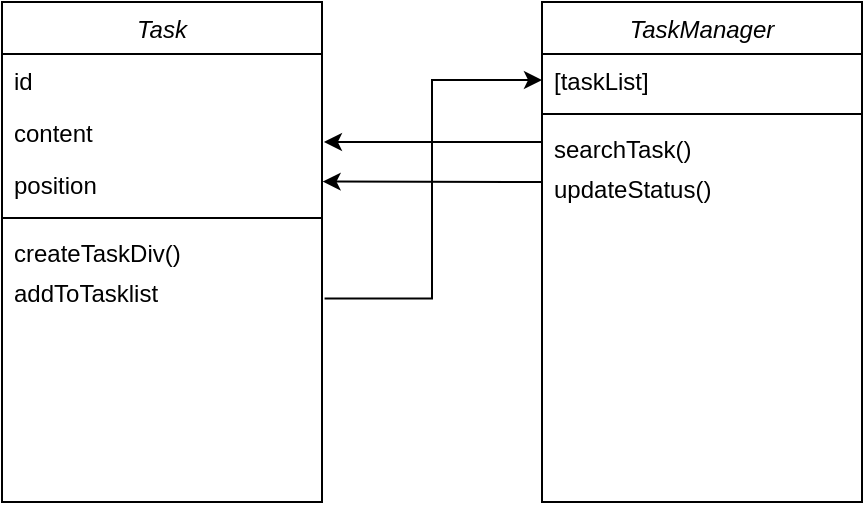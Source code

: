 <mxfile version="21.3.8" type="github">
  <diagram id="C5RBs43oDa-KdzZeNtuy" name="Page-1">
    <mxGraphModel dx="501" dy="207" grid="1" gridSize="10" guides="1" tooltips="1" connect="1" arrows="1" fold="1" page="1" pageScale="1" pageWidth="827" pageHeight="1169" math="0" shadow="0">
      <root>
        <mxCell id="WIyWlLk6GJQsqaUBKTNV-0" />
        <mxCell id="WIyWlLk6GJQsqaUBKTNV-1" parent="WIyWlLk6GJQsqaUBKTNV-0" />
        <mxCell id="txiGZYAb6v9CTGv14DXr-0" value="Task" style="swimlane;fontStyle=2;align=center;verticalAlign=top;childLayout=stackLayout;horizontal=1;startSize=26;horizontalStack=0;resizeParent=1;resizeLast=0;collapsible=1;marginBottom=0;rounded=0;shadow=0;strokeWidth=1;" vertex="1" parent="WIyWlLk6GJQsqaUBKTNV-1">
          <mxGeometry x="199" y="70" width="160" height="250" as="geometry">
            <mxRectangle x="230" y="140" width="160" height="26" as="alternateBounds" />
          </mxGeometry>
        </mxCell>
        <mxCell id="txiGZYAb6v9CTGv14DXr-1" value="id" style="text;align=left;verticalAlign=top;spacingLeft=4;spacingRight=4;overflow=hidden;rotatable=0;points=[[0,0.5],[1,0.5]];portConstraint=eastwest;" vertex="1" parent="txiGZYAb6v9CTGv14DXr-0">
          <mxGeometry y="26" width="160" height="26" as="geometry" />
        </mxCell>
        <mxCell id="txiGZYAb6v9CTGv14DXr-2" value="content" style="text;align=left;verticalAlign=top;spacingLeft=4;spacingRight=4;overflow=hidden;rotatable=0;points=[[0,0.5],[1,0.5]];portConstraint=eastwest;rounded=0;shadow=0;html=0;" vertex="1" parent="txiGZYAb6v9CTGv14DXr-0">
          <mxGeometry y="52" width="160" height="26" as="geometry" />
        </mxCell>
        <mxCell id="txiGZYAb6v9CTGv14DXr-3" value="position" style="text;align=left;verticalAlign=top;spacingLeft=4;spacingRight=4;overflow=hidden;rotatable=0;points=[[0,0.5],[1,0.5]];portConstraint=eastwest;rounded=0;shadow=0;html=0;" vertex="1" parent="txiGZYAb6v9CTGv14DXr-0">
          <mxGeometry y="78" width="160" height="26" as="geometry" />
        </mxCell>
        <mxCell id="txiGZYAb6v9CTGv14DXr-4" value="" style="line;html=1;strokeWidth=1;align=left;verticalAlign=middle;spacingTop=-1;spacingLeft=3;spacingRight=3;rotatable=0;labelPosition=right;points=[];portConstraint=eastwest;" vertex="1" parent="txiGZYAb6v9CTGv14DXr-0">
          <mxGeometry y="104" width="160" height="8" as="geometry" />
        </mxCell>
        <mxCell id="txiGZYAb6v9CTGv14DXr-17" value="createTaskDiv()" style="text;align=left;verticalAlign=top;spacingLeft=4;spacingRight=4;overflow=hidden;rotatable=0;points=[[0,0.5],[1,0.5]];portConstraint=eastwest;" vertex="1" parent="txiGZYAb6v9CTGv14DXr-0">
          <mxGeometry y="112" width="160" height="20" as="geometry" />
        </mxCell>
        <mxCell id="txiGZYAb6v9CTGv14DXr-21" value="addToTasklist" style="text;align=left;verticalAlign=top;spacingLeft=4;spacingRight=4;overflow=hidden;rotatable=0;points=[[0,0.5],[1,0.5]];portConstraint=eastwest;" vertex="1" parent="txiGZYAb6v9CTGv14DXr-0">
          <mxGeometry y="132" width="160" height="20" as="geometry" />
        </mxCell>
        <mxCell id="txiGZYAb6v9CTGv14DXr-10" value="TaskManager" style="swimlane;fontStyle=2;align=center;verticalAlign=top;childLayout=stackLayout;horizontal=1;startSize=26;horizontalStack=0;resizeParent=1;resizeLast=0;collapsible=1;marginBottom=0;rounded=0;shadow=0;strokeWidth=1;" vertex="1" parent="WIyWlLk6GJQsqaUBKTNV-1">
          <mxGeometry x="469" y="70" width="160" height="250" as="geometry">
            <mxRectangle x="230" y="140" width="160" height="26" as="alternateBounds" />
          </mxGeometry>
        </mxCell>
        <mxCell id="txiGZYAb6v9CTGv14DXr-13" value="[taskList]" style="text;align=left;verticalAlign=top;spacingLeft=4;spacingRight=4;overflow=hidden;rotatable=0;points=[[0,0.5],[1,0.5]];portConstraint=eastwest;rounded=0;shadow=0;html=0;" vertex="1" parent="txiGZYAb6v9CTGv14DXr-10">
          <mxGeometry y="26" width="160" height="26" as="geometry" />
        </mxCell>
        <mxCell id="txiGZYAb6v9CTGv14DXr-14" value="" style="line;html=1;strokeWidth=1;align=left;verticalAlign=middle;spacingTop=-1;spacingLeft=3;spacingRight=3;rotatable=0;labelPosition=right;points=[];portConstraint=eastwest;" vertex="1" parent="txiGZYAb6v9CTGv14DXr-10">
          <mxGeometry y="52" width="160" height="8" as="geometry" />
        </mxCell>
        <mxCell id="txiGZYAb6v9CTGv14DXr-15" value="searchTask()" style="text;align=left;verticalAlign=top;spacingLeft=4;spacingRight=4;overflow=hidden;rotatable=0;points=[[0,0.5],[1,0.5]];portConstraint=eastwest;" vertex="1" parent="txiGZYAb6v9CTGv14DXr-10">
          <mxGeometry y="60" width="160" height="20" as="geometry" />
        </mxCell>
        <mxCell id="txiGZYAb6v9CTGv14DXr-16" value="updateStatus()" style="text;align=left;verticalAlign=top;spacingLeft=4;spacingRight=4;overflow=hidden;rotatable=0;points=[[0,0.5],[1,0.5]];portConstraint=eastwest;" vertex="1" parent="txiGZYAb6v9CTGv14DXr-10">
          <mxGeometry y="80" width="160" height="20" as="geometry" />
        </mxCell>
        <mxCell id="txiGZYAb6v9CTGv14DXr-19" style="edgeStyle=orthogonalEdgeStyle;rounded=0;orthogonalLoop=1;jettySize=auto;html=1;exitX=0;exitY=0.5;exitDx=0;exitDy=0;entryX=1.002;entryY=0.453;entryDx=0;entryDy=0;entryPerimeter=0;" edge="1" parent="WIyWlLk6GJQsqaUBKTNV-1" source="txiGZYAb6v9CTGv14DXr-16" target="txiGZYAb6v9CTGv14DXr-3">
          <mxGeometry relative="1" as="geometry">
            <Array as="points">
              <mxPoint x="359" y="160" />
            </Array>
          </mxGeometry>
        </mxCell>
        <mxCell id="txiGZYAb6v9CTGv14DXr-20" value="" style="edgeStyle=orthogonalEdgeStyle;rounded=0;orthogonalLoop=1;jettySize=auto;html=1;entryX=1.006;entryY=0.692;entryDx=0;entryDy=0;entryPerimeter=0;" edge="1" parent="WIyWlLk6GJQsqaUBKTNV-1" source="txiGZYAb6v9CTGv14DXr-15" target="txiGZYAb6v9CTGv14DXr-2">
          <mxGeometry relative="1" as="geometry" />
        </mxCell>
        <mxCell id="txiGZYAb6v9CTGv14DXr-22" style="edgeStyle=orthogonalEdgeStyle;rounded=0;orthogonalLoop=1;jettySize=auto;html=1;exitX=1.008;exitY=0.81;exitDx=0;exitDy=0;exitPerimeter=0;" edge="1" parent="WIyWlLk6GJQsqaUBKTNV-1" source="txiGZYAb6v9CTGv14DXr-21" target="txiGZYAb6v9CTGv14DXr-13">
          <mxGeometry relative="1" as="geometry">
            <mxPoint x="420" y="240" as="sourcePoint" />
            <Array as="points">
              <mxPoint x="414" y="218" />
              <mxPoint x="414" y="109" />
            </Array>
          </mxGeometry>
        </mxCell>
      </root>
    </mxGraphModel>
  </diagram>
</mxfile>
